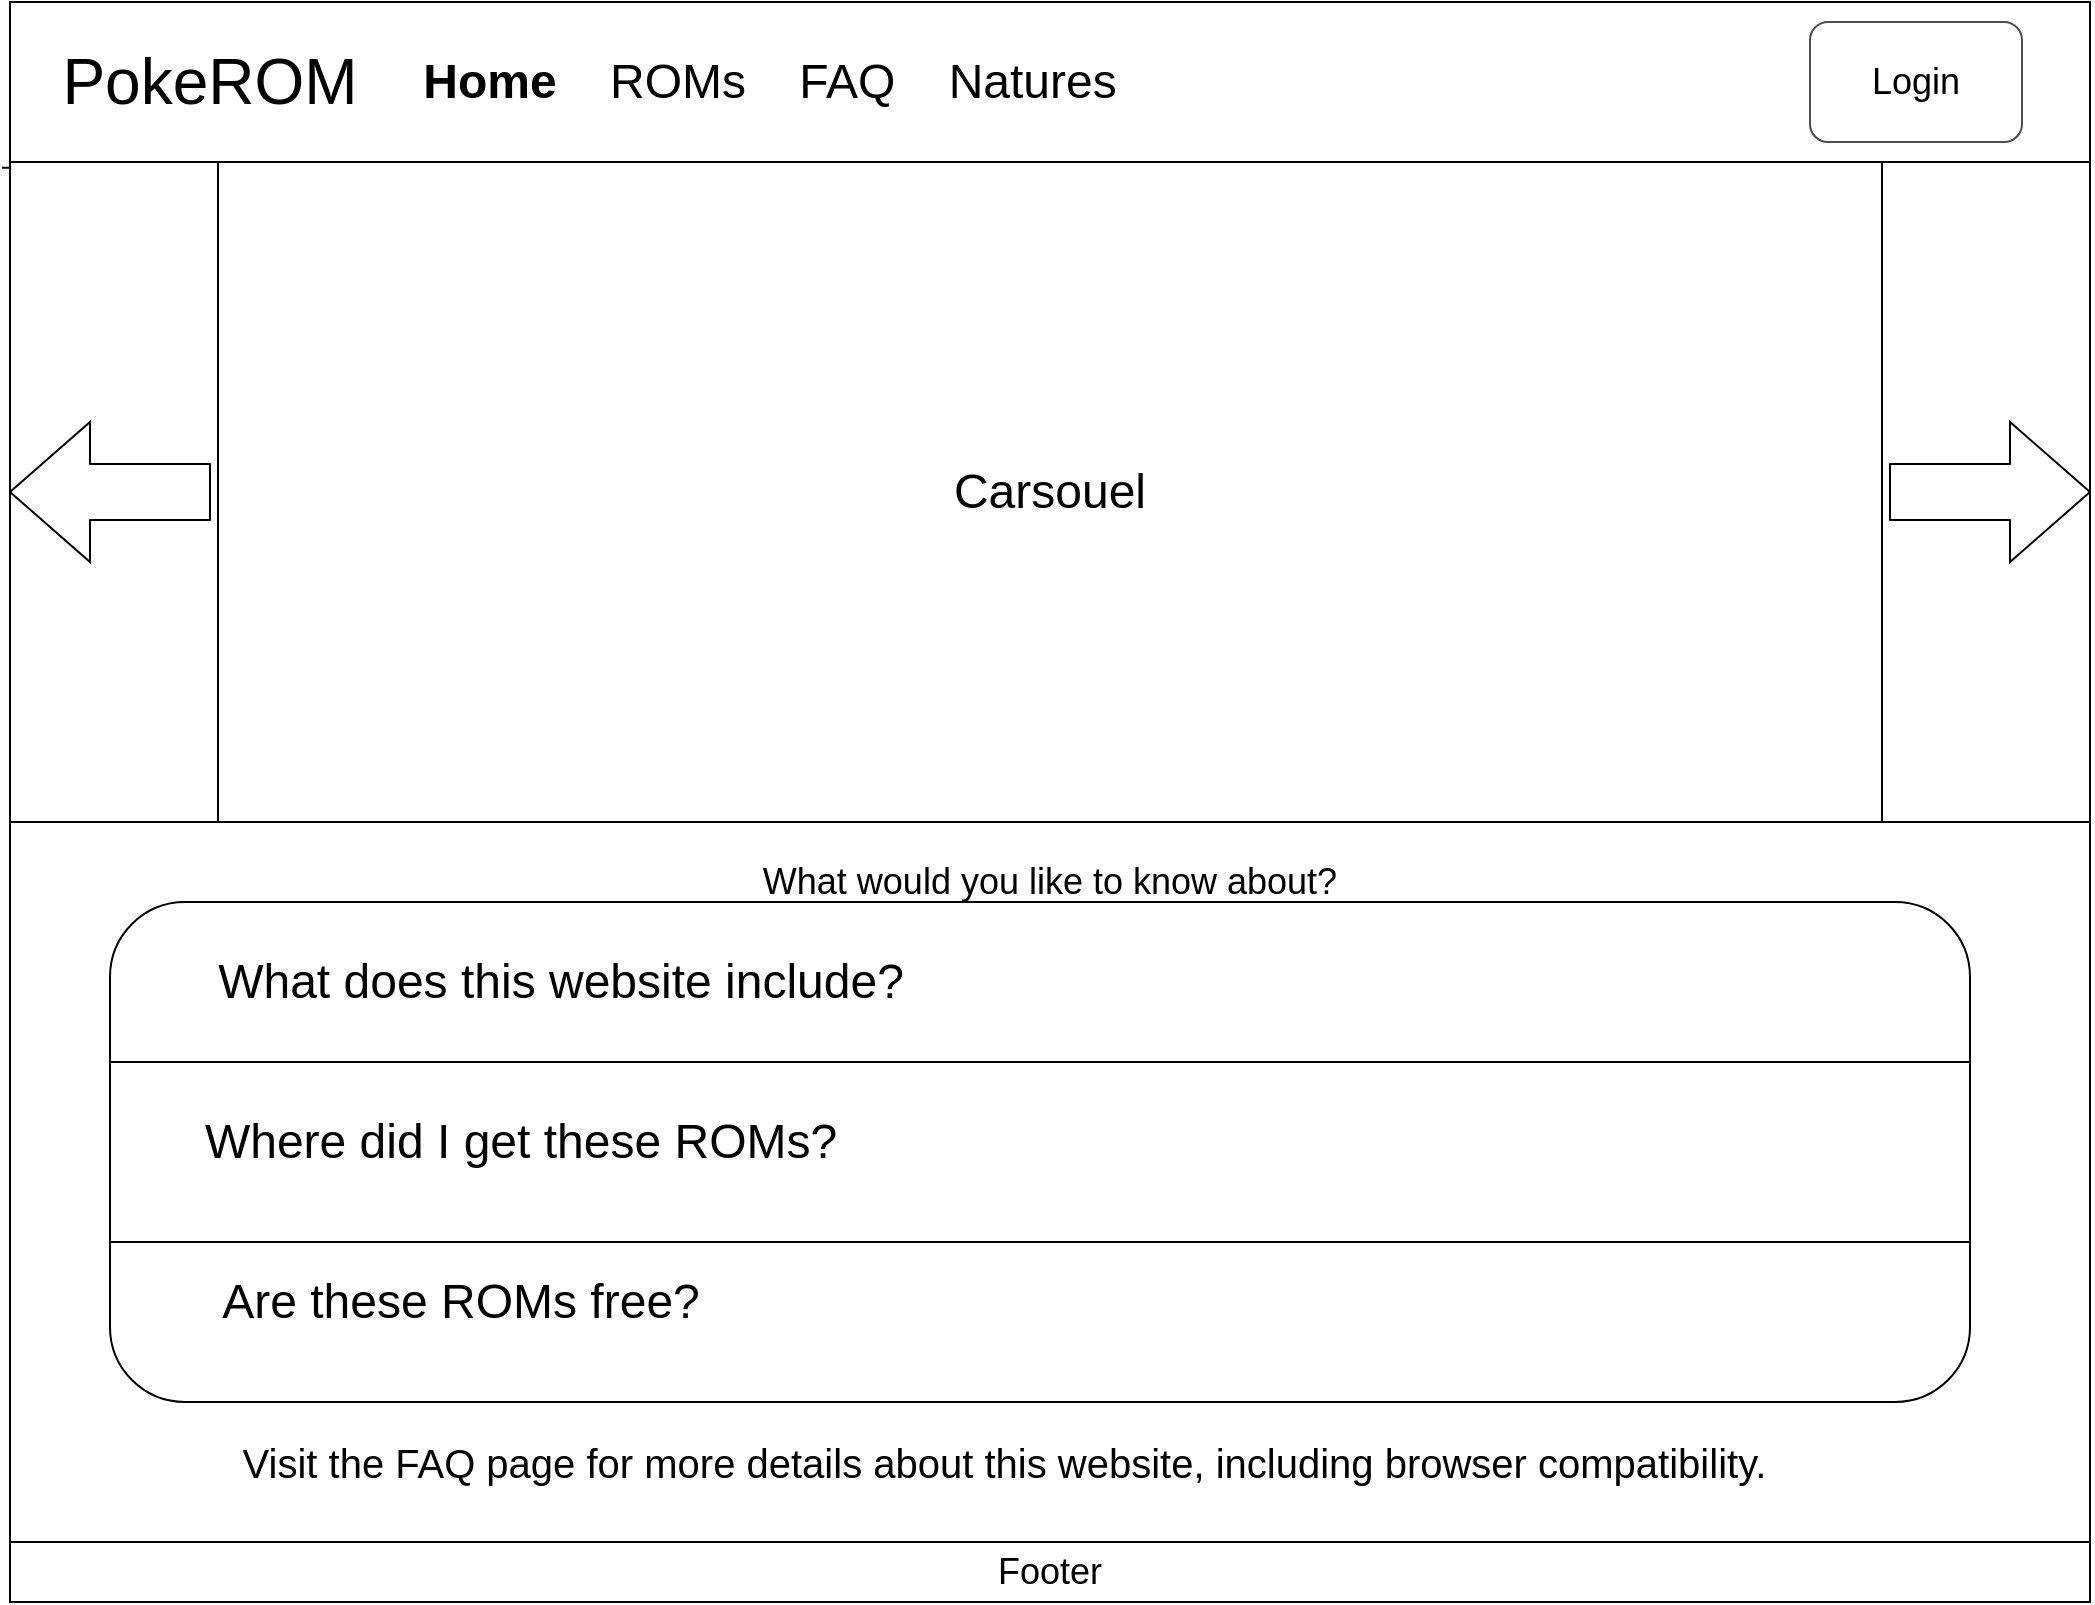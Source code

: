 <mxfile version="10.8.0" type="device"><diagram id="HBEicuW6e-Zb2R65MJX0" name="Home Page"><mxGraphModel dx="1394" dy="824" grid="1" gridSize="10" guides="1" tooltips="1" connect="1" arrows="1" fold="1" page="1" pageScale="1" pageWidth="1100" pageHeight="850" math="0" shadow="0"><root><mxCell id="0"/><mxCell id="1" parent="0"/><mxCell id="3mbRL1gvjARY0FLo8sV9-1" value="" style="rounded=0;whiteSpace=wrap;html=1;" parent="1" vertex="1"><mxGeometry x="20" y="20" width="1040" height="800" as="geometry"/></mxCell><mxCell id="3mbRL1gvjARY0FLo8sV9-4" value="" style="endArrow=none;html=1;entryX=-0.004;entryY=0.104;entryDx=0;entryDy=0;entryPerimeter=0;" parent="1" edge="1"><mxGeometry width="50" height="50" relative="1" as="geometry"><mxPoint x="1060" y="103" as="sourcePoint"/><mxPoint x="16" y="102.857" as="targetPoint"/></mxGeometry></mxCell><mxCell id="3mbRL1gvjARY0FLo8sV9-5" value="&lt;font style=&quot;font-size: 32px&quot;&gt;PokeROM&lt;/font&gt;" style="text;html=1;strokeColor=none;fillColor=none;align=center;verticalAlign=middle;whiteSpace=wrap;rounded=0;" parent="1" vertex="1"><mxGeometry x="40" y="40" width="160" height="40" as="geometry"/></mxCell><mxCell id="3mbRL1gvjARY0FLo8sV9-6" value="&lt;font style=&quot;font-size: 24px&quot;&gt;&lt;b&gt;Home&amp;nbsp; &amp;nbsp; &lt;/b&gt;ROMs&amp;nbsp; &amp;nbsp; FAQ&amp;nbsp; &amp;nbsp; Natures&lt;/font&gt;" style="text;html=1;strokeColor=none;fillColor=none;align=center;verticalAlign=middle;whiteSpace=wrap;rounded=0;" parent="1" vertex="1"><mxGeometry x="200" y="40" width="400" height="40" as="geometry"/></mxCell><mxCell id="3mbRL1gvjARY0FLo8sV9-7" value="&lt;font color=&quot;#000000&quot; style=&quot;font-size: 18px&quot;&gt;Login&lt;/font&gt;" style="rounded=1;html=1;shadow=0;dashed=0;whiteSpace=wrap;fontSize=10;fillColor=#FFFFFF;align=center;strokeColor=#4D4D4D;fontColor=#ffffff;" parent="1" vertex="1"><mxGeometry x="920" y="30" width="106" height="60" as="geometry"/></mxCell><mxCell id="3mbRL1gvjARY0FLo8sV9-14" value="&lt;font style=&quot;font-size: 24px&quot;&gt;Carsouel&lt;/font&gt;" style="shape=process;whiteSpace=wrap;html=1;backgroundOutline=1;fillColor=#FFFFFF;" parent="1" vertex="1"><mxGeometry x="20" y="100" width="1040" height="330" as="geometry"/></mxCell><mxCell id="3mbRL1gvjARY0FLo8sV9-15" value="" style="html=1;shadow=0;dashed=0;align=center;verticalAlign=middle;shape=mxgraph.arrows2.arrow;dy=0.6;dx=40;notch=0;fillColor=#FFFFFF;" parent="1" vertex="1"><mxGeometry x="960" y="230" width="100" height="70" as="geometry"/></mxCell><mxCell id="3mbRL1gvjARY0FLo8sV9-16" value="" style="html=1;shadow=0;dashed=0;align=center;verticalAlign=middle;shape=mxgraph.arrows2.arrow;dy=0.6;dx=40;flipH=1;notch=0;fillColor=#FFFFFF;" parent="1" vertex="1"><mxGeometry x="20" y="230" width="100" height="70" as="geometry"/></mxCell><mxCell id="3mbRL1gvjARY0FLo8sV9-17" value="" style="rounded=1;whiteSpace=wrap;html=1;fillColor=#FFFFFF;" parent="1" vertex="1"><mxGeometry x="70" y="470" width="930" height="250" as="geometry"/></mxCell><mxCell id="3mbRL1gvjARY0FLo8sV9-18" value="" style="rounded=0;whiteSpace=wrap;html=1;fillColor=#FFFFFF;" parent="1" vertex="1"><mxGeometry x="70" y="550" width="930" height="90" as="geometry"/></mxCell><mxCell id="3mbRL1gvjARY0FLo8sV9-19" value="&lt;span style=&quot;font-weight: normal&quot;&gt;What does this website include?&lt;/span&gt;" style="text;strokeColor=none;fillColor=none;html=1;fontSize=24;fontStyle=1;verticalAlign=middle;align=center;" parent="1" vertex="1"><mxGeometry x="110" y="490" width="370" height="40" as="geometry"/></mxCell><mxCell id="3mbRL1gvjARY0FLo8sV9-20" value="&lt;span style=&quot;font-weight: normal&quot;&gt;Where did I get these ROMs?&lt;/span&gt;" style="text;strokeColor=none;fillColor=none;html=1;fontSize=24;fontStyle=1;verticalAlign=middle;align=center;" parent="1" vertex="1"><mxGeometry x="100" y="570" width="350" height="40" as="geometry"/></mxCell><mxCell id="3mbRL1gvjARY0FLo8sV9-21" value="&lt;span style=&quot;font-weight: normal&quot;&gt;Are these ROMs free?&lt;/span&gt;" style="text;strokeColor=none;fillColor=none;html=1;fontSize=24;fontStyle=1;verticalAlign=middle;align=center;" parent="1" vertex="1"><mxGeometry x="100" y="650" width="290" height="40" as="geometry"/></mxCell><mxCell id="3mbRL1gvjARY0FLo8sV9-22" value="&lt;font style=&quot;font-size: 18px&quot;&gt;What would you like to know about?&lt;/font&gt;" style="text;html=1;strokeColor=none;fillColor=none;align=center;verticalAlign=middle;whiteSpace=wrap;rounded=0;" parent="1" vertex="1"><mxGeometry x="70" y="450" width="940" height="20" as="geometry"/></mxCell><mxCell id="3mbRL1gvjARY0FLo8sV9-24" value="&lt;font style=&quot;font-size: 20px&quot;&gt;Visit the FAQ page for more details about this website, including browser compatibility.&amp;nbsp;&lt;/font&gt;" style="text;html=1;strokeColor=none;fillColor=none;align=center;verticalAlign=middle;whiteSpace=wrap;rounded=0;" parent="1" vertex="1"><mxGeometry x="90" y="740" width="860" height="20" as="geometry"/></mxCell><mxCell id="tjdAdMnjsNi_I3C6q7o8-1" value="&lt;font style=&quot;font-size: 18px&quot;&gt;Footer&lt;/font&gt;" style="rounded=0;whiteSpace=wrap;html=1;fillColor=#FFFFFF;" parent="1" vertex="1"><mxGeometry x="20" y="790" width="1040" height="30" as="geometry"/></mxCell></root></mxGraphModel></diagram><diagram id="i5MH9DyHpkx6FnUdG-32" name="ROMs Page"><mxGraphModel dx="1394" dy="824" grid="1" gridSize="10" guides="1" tooltips="1" connect="1" arrows="1" fold="1" page="1" pageScale="1" pageWidth="1100" pageHeight="850" math="0" shadow="0"><root><mxCell id="DZGdxHDIxZ8UVdqy2DmJ-0"/><mxCell id="DZGdxHDIxZ8UVdqy2DmJ-1" parent="DZGdxHDIxZ8UVdqy2DmJ-0"/><mxCell id="jPOB6s2ysSFc5Ia2NdVV-0" value="" style="rounded=0;whiteSpace=wrap;html=1;" parent="DZGdxHDIxZ8UVdqy2DmJ-1" vertex="1"><mxGeometry x="20" y="20" width="1040" height="800" as="geometry"/></mxCell><mxCell id="jPOB6s2ysSFc5Ia2NdVV-1" value="" style="endArrow=none;html=1;entryX=-0.004;entryY=0.104;entryDx=0;entryDy=0;entryPerimeter=0;" parent="DZGdxHDIxZ8UVdqy2DmJ-1" edge="1"><mxGeometry width="50" height="50" relative="1" as="geometry"><mxPoint x="1060" y="103.0" as="sourcePoint"/><mxPoint x="16" y="102.857" as="targetPoint"/></mxGeometry></mxCell><mxCell id="jPOB6s2ysSFc5Ia2NdVV-2" value="&lt;font style=&quot;font-size: 32px&quot;&gt;PokeROM&lt;/font&gt;" style="text;html=1;strokeColor=none;fillColor=none;align=center;verticalAlign=middle;whiteSpace=wrap;rounded=0;" parent="DZGdxHDIxZ8UVdqy2DmJ-1" vertex="1"><mxGeometry x="40" y="40" width="160" height="40" as="geometry"/></mxCell><mxCell id="jPOB6s2ysSFc5Ia2NdVV-3" value="&lt;font style=&quot;font-size: 24px&quot;&gt;Home&amp;nbsp; &amp;nbsp; &lt;b&gt;ROMs&amp;nbsp; &amp;nbsp; &lt;/b&gt;FAQ&amp;nbsp; &amp;nbsp; Natures&lt;/font&gt;" style="text;html=1;strokeColor=none;fillColor=none;align=center;verticalAlign=middle;whiteSpace=wrap;rounded=0;" parent="DZGdxHDIxZ8UVdqy2DmJ-1" vertex="1"><mxGeometry x="200" y="40" width="400" height="40" as="geometry"/></mxCell><mxCell id="jPOB6s2ysSFc5Ia2NdVV-4" value="&lt;font color=&quot;#000000&quot; style=&quot;font-size: 18px&quot;&gt;Logout&lt;/font&gt;" style="rounded=1;html=1;shadow=0;dashed=0;whiteSpace=wrap;fontSize=10;fillColor=#FFFFFF;align=center;strokeColor=#4D4D4D;fontColor=#ffffff;" parent="DZGdxHDIxZ8UVdqy2DmJ-1" vertex="1"><mxGeometry x="920" y="30" width="106" height="60" as="geometry"/></mxCell><mxCell id="jHBLXKIAFgyJB7I-NuQN-0" value="" style="rounded=1;whiteSpace=wrap;html=1;fillColor=#FFFFFF;" parent="DZGdxHDIxZ8UVdqy2DmJ-1" vertex="1"><mxGeometry x="220" y="164.5" width="260" height="260" as="geometry"/></mxCell><mxCell id="jHBLXKIAFgyJB7I-NuQN-5" value="" style="rounded=1;whiteSpace=wrap;html=1;fillColor=#FFFFFF;" parent="DZGdxHDIxZ8UVdqy2DmJ-1" vertex="1"><mxGeometry x="590" y="160" width="260" height="260" as="geometry"/></mxCell><mxCell id="jHBLXKIAFgyJB7I-NuQN-6" value="" style="rounded=1;whiteSpace=wrap;html=1;fillColor=#FFFFFF;" parent="DZGdxHDIxZ8UVdqy2DmJ-1" vertex="1"><mxGeometry x="220" y="450" width="260" height="260" as="geometry"/></mxCell><mxCell id="jHBLXKIAFgyJB7I-NuQN-7" value="" style="rounded=1;whiteSpace=wrap;html=1;fillColor=#FFFFFF;" parent="DZGdxHDIxZ8UVdqy2DmJ-1" vertex="1"><mxGeometry x="590" y="450" width="260" height="260" as="geometry"/></mxCell><mxCell id="jHBLXKIAFgyJB7I-NuQN-8" value="" style="rounded=1;whiteSpace=wrap;html=1;fillColor=#FFFFFF;" parent="DZGdxHDIxZ8UVdqy2DmJ-1" vertex="1"><mxGeometry x="170" y="740" width="750" height="40" as="geometry"/></mxCell><mxCell id="jHBLXKIAFgyJB7I-NuQN-9" value="&lt;h1&gt;ROM 1&lt;/h1&gt;&lt;div style=&quot;font-size: 20px&quot;&gt;&lt;ul&gt;&lt;li&gt;&lt;div&gt;Image&lt;/div&gt;&lt;/li&gt;&lt;li&gt;&lt;div&gt;&lt;span&gt;Details&lt;/span&gt;&lt;/div&gt;&lt;/li&gt;&lt;/ul&gt;&lt;/div&gt;" style="text;html=1;strokeColor=none;fillColor=none;spacing=5;spacingTop=-20;whiteSpace=wrap;overflow=hidden;rounded=0;" parent="DZGdxHDIxZ8UVdqy2DmJ-1" vertex="1"><mxGeometry x="255" y="205" width="190" height="120" as="geometry"/></mxCell><mxCell id="jHBLXKIAFgyJB7I-NuQN-10" value="&lt;h1&gt;ROM 2&lt;/h1&gt;&lt;div style=&quot;font-size: 20px&quot;&gt;&lt;ul&gt;&lt;li&gt;&lt;div&gt;Image&lt;/div&gt;&lt;/li&gt;&lt;li&gt;&lt;div&gt;&lt;span&gt;Details&lt;/span&gt;&lt;/div&gt;&lt;/li&gt;&lt;/ul&gt;&lt;/div&gt;" style="text;html=1;strokeColor=none;fillColor=none;spacing=5;spacingTop=-20;whiteSpace=wrap;overflow=hidden;rounded=0;" parent="DZGdxHDIxZ8UVdqy2DmJ-1" vertex="1"><mxGeometry x="625" y="205" width="190" height="120" as="geometry"/></mxCell><mxCell id="jHBLXKIAFgyJB7I-NuQN-11" value="&lt;h1&gt;ROM 3&lt;/h1&gt;&lt;div style=&quot;font-size: 20px&quot;&gt;&lt;ul&gt;&lt;li&gt;&lt;div&gt;Image&lt;/div&gt;&lt;/li&gt;&lt;li&gt;&lt;div&gt;&lt;span&gt;Details&lt;/span&gt;&lt;/div&gt;&lt;/li&gt;&lt;/ul&gt;&lt;/div&gt;" style="text;html=1;strokeColor=none;fillColor=none;spacing=5;spacingTop=-20;whiteSpace=wrap;overflow=hidden;rounded=0;" parent="DZGdxHDIxZ8UVdqy2DmJ-1" vertex="1"><mxGeometry x="255" y="520" width="190" height="120" as="geometry"/></mxCell><mxCell id="jHBLXKIAFgyJB7I-NuQN-12" value="&lt;h1&gt;ROM 4&lt;/h1&gt;&lt;div style=&quot;font-size: 20px&quot;&gt;&lt;ul&gt;&lt;li&gt;&lt;div&gt;Image&lt;/div&gt;&lt;/li&gt;&lt;li&gt;&lt;div&gt;&lt;span&gt;Details&lt;/span&gt;&lt;/div&gt;&lt;/li&gt;&lt;/ul&gt;&lt;/div&gt;" style="text;html=1;strokeColor=none;fillColor=none;spacing=5;spacingTop=-20;whiteSpace=wrap;overflow=hidden;rounded=0;" parent="DZGdxHDIxZ8UVdqy2DmJ-1" vertex="1"><mxGeometry x="625" y="520" width="190" height="120" as="geometry"/></mxCell><mxCell id="jHBLXKIAFgyJB7I-NuQN-13" value="" style="rounded=0;whiteSpace=wrap;html=1;fillColor=#FFFFFF;" parent="DZGdxHDIxZ8UVdqy2DmJ-1" vertex="1"><mxGeometry x="280" y="740" width="40" height="40" as="geometry"/></mxCell><mxCell id="jHBLXKIAFgyJB7I-NuQN-14" value="" style="rounded=0;whiteSpace=wrap;html=1;fillColor=#FFFFFF;" parent="DZGdxHDIxZ8UVdqy2DmJ-1" vertex="1"><mxGeometry x="360" y="740" width="40" height="40" as="geometry"/></mxCell><mxCell id="jHBLXKIAFgyJB7I-NuQN-15" value="" style="rounded=0;whiteSpace=wrap;html=1;fillColor=#FFFFFF;" parent="DZGdxHDIxZ8UVdqy2DmJ-1" vertex="1"><mxGeometry x="445" y="740" width="40" height="40" as="geometry"/></mxCell><mxCell id="jHBLXKIAFgyJB7I-NuQN-16" value="" style="rounded=0;whiteSpace=wrap;html=1;fillColor=#FFFFFF;" parent="DZGdxHDIxZ8UVdqy2DmJ-1" vertex="1"><mxGeometry x="530" y="740" width="40" height="40" as="geometry"/></mxCell><mxCell id="jHBLXKIAFgyJB7I-NuQN-17" value="" style="rounded=0;whiteSpace=wrap;html=1;fillColor=#FFFFFF;" parent="DZGdxHDIxZ8UVdqy2DmJ-1" vertex="1"><mxGeometry x="615" y="740" width="40" height="40" as="geometry"/></mxCell><mxCell id="jHBLXKIAFgyJB7I-NuQN-18" value="" style="rounded=0;whiteSpace=wrap;html=1;fillColor=#FFFFFF;" parent="DZGdxHDIxZ8UVdqy2DmJ-1" vertex="1"><mxGeometry x="700" y="740" width="40" height="40" as="geometry"/></mxCell><mxCell id="jHBLXKIAFgyJB7I-NuQN-19" value="" style="rounded=0;whiteSpace=wrap;html=1;fillColor=#FFFFFF;" parent="DZGdxHDIxZ8UVdqy2DmJ-1" vertex="1"><mxGeometry x="775" y="740" width="40" height="40" as="geometry"/></mxCell><mxCell id="jHBLXKIAFgyJB7I-NuQN-20" value="&amp;lt;&amp;lt;" style="text;html=1;strokeColor=none;fillColor=none;align=center;verticalAlign=middle;whiteSpace=wrap;rounded=0;" parent="DZGdxHDIxZ8UVdqy2DmJ-1" vertex="1"><mxGeometry x="190" y="750" width="40" height="20" as="geometry"/></mxCell><mxCell id="jHBLXKIAFgyJB7I-NuQN-23" value="1" style="text;html=1;strokeColor=none;fillColor=none;align=center;verticalAlign=middle;whiteSpace=wrap;rounded=0;" parent="DZGdxHDIxZ8UVdqy2DmJ-1" vertex="1"><mxGeometry x="280" y="749" width="40" height="20" as="geometry"/></mxCell><mxCell id="jHBLXKIAFgyJB7I-NuQN-24" value="2" style="text;html=1;strokeColor=none;fillColor=none;align=center;verticalAlign=middle;whiteSpace=wrap;rounded=0;" parent="DZGdxHDIxZ8UVdqy2DmJ-1" vertex="1"><mxGeometry x="320" y="750" width="40" height="20" as="geometry"/></mxCell><mxCell id="jHBLXKIAFgyJB7I-NuQN-25" value="3" style="text;html=1;strokeColor=none;fillColor=none;align=center;verticalAlign=middle;whiteSpace=wrap;rounded=0;" parent="DZGdxHDIxZ8UVdqy2DmJ-1" vertex="1"><mxGeometry x="360" y="750" width="40" height="20" as="geometry"/></mxCell><mxCell id="jHBLXKIAFgyJB7I-NuQN-26" value="4" style="text;html=1;strokeColor=none;fillColor=none;align=center;verticalAlign=middle;whiteSpace=wrap;rounded=0;" parent="DZGdxHDIxZ8UVdqy2DmJ-1" vertex="1"><mxGeometry x="400" y="749" width="40" height="20" as="geometry"/></mxCell><mxCell id="jHBLXKIAFgyJB7I-NuQN-27" value="5" style="text;html=1;strokeColor=none;fillColor=none;align=center;verticalAlign=middle;whiteSpace=wrap;rounded=0;" parent="DZGdxHDIxZ8UVdqy2DmJ-1" vertex="1"><mxGeometry x="445" y="750" width="40" height="20" as="geometry"/></mxCell><mxCell id="jHBLXKIAFgyJB7I-NuQN-28" value="6" style="text;html=1;strokeColor=none;fillColor=none;align=center;verticalAlign=middle;whiteSpace=wrap;rounded=0;" parent="DZGdxHDIxZ8UVdqy2DmJ-1" vertex="1"><mxGeometry x="490" y="750" width="40" height="20" as="geometry"/></mxCell><mxCell id="jHBLXKIAFgyJB7I-NuQN-29" value="7" style="text;html=1;strokeColor=none;fillColor=none;align=center;verticalAlign=middle;whiteSpace=wrap;rounded=0;" parent="DZGdxHDIxZ8UVdqy2DmJ-1" vertex="1"><mxGeometry x="525" y="749" width="40" height="20" as="geometry"/></mxCell><mxCell id="jHBLXKIAFgyJB7I-NuQN-30" value="8" style="text;html=1;strokeColor=none;fillColor=none;align=center;verticalAlign=middle;whiteSpace=wrap;rounded=0;" parent="DZGdxHDIxZ8UVdqy2DmJ-1" vertex="1"><mxGeometry x="570" y="750" width="40" height="20" as="geometry"/></mxCell><mxCell id="jHBLXKIAFgyJB7I-NuQN-31" value="9" style="text;html=1;strokeColor=none;fillColor=none;align=center;verticalAlign=middle;whiteSpace=wrap;rounded=0;" parent="DZGdxHDIxZ8UVdqy2DmJ-1" vertex="1"><mxGeometry x="615" y="750" width="40" height="20" as="geometry"/></mxCell><mxCell id="jHBLXKIAFgyJB7I-NuQN-32" value="10" style="text;html=1;strokeColor=none;fillColor=none;align=center;verticalAlign=middle;whiteSpace=wrap;rounded=0;" parent="DZGdxHDIxZ8UVdqy2DmJ-1" vertex="1"><mxGeometry x="660" y="749" width="40" height="20" as="geometry"/></mxCell><mxCell id="jHBLXKIAFgyJB7I-NuQN-33" value="11" style="text;html=1;strokeColor=none;fillColor=none;align=center;verticalAlign=middle;whiteSpace=wrap;rounded=0;" parent="DZGdxHDIxZ8UVdqy2DmJ-1" vertex="1"><mxGeometry x="695" y="749" width="40" height="20" as="geometry"/></mxCell><mxCell id="jHBLXKIAFgyJB7I-NuQN-34" value="12" style="text;html=1;strokeColor=none;fillColor=none;align=center;verticalAlign=middle;whiteSpace=wrap;rounded=0;" parent="DZGdxHDIxZ8UVdqy2DmJ-1" vertex="1"><mxGeometry x="735" y="753" width="40" height="20" as="geometry"/></mxCell><mxCell id="jHBLXKIAFgyJB7I-NuQN-35" value="13" style="text;html=1;strokeColor=none;fillColor=none;align=center;verticalAlign=middle;whiteSpace=wrap;rounded=0;" parent="DZGdxHDIxZ8UVdqy2DmJ-1" vertex="1"><mxGeometry x="772" y="753" width="40" height="20" as="geometry"/></mxCell><mxCell id="95IIm_PCQzMlPXp2MBdw-0" value="&lt;font style=&quot;font-size: 18px&quot;&gt;Footer&lt;/font&gt;" style="rounded=0;whiteSpace=wrap;html=1;fillColor=#FFFFFF;" parent="DZGdxHDIxZ8UVdqy2DmJ-1" vertex="1"><mxGeometry x="20" y="790" width="1040" height="30" as="geometry"/></mxCell><mxCell id="7Ugmnipzu0nHIawPZBGX-0" value="Next" style="text;html=1;strokeColor=none;fillColor=none;align=center;verticalAlign=middle;whiteSpace=wrap;rounded=0;" parent="DZGdxHDIxZ8UVdqy2DmJ-1" vertex="1"><mxGeometry x="830" y="753" width="30" height="20" as="geometry"/></mxCell><mxCell id="7Ugmnipzu0nHIawPZBGX-2" value="&amp;gt;&amp;gt;" style="rounded=0;whiteSpace=wrap;html=1;fillColor=#FFFFFF;" parent="DZGdxHDIxZ8UVdqy2DmJ-1" vertex="1"><mxGeometry x="870" y="740" width="40" height="40" as="geometry"/></mxCell><mxCell id="7Ugmnipzu0nHIawPZBGX-3" value="&amp;lt;&amp;lt;" style="rounded=0;whiteSpace=wrap;html=1;fillColor=#FFFFFF;" parent="DZGdxHDIxZ8UVdqy2DmJ-1" vertex="1"><mxGeometry x="180" y="740" width="40" height="40" as="geometry"/></mxCell><mxCell id="7Ugmnipzu0nHIawPZBGX-4" value="Prev" style="text;html=1;strokeColor=none;fillColor=none;align=center;verticalAlign=middle;whiteSpace=wrap;rounded=0;" parent="DZGdxHDIxZ8UVdqy2DmJ-1" vertex="1"><mxGeometry x="230" y="753" width="40" height="20" as="geometry"/></mxCell></root></mxGraphModel></diagram><diagram id="3ohcXUWYCQhJrbC4mftE" name="FAQ Page"><mxGraphModel dx="1394" dy="824" grid="1" gridSize="10" guides="1" tooltips="1" connect="1" arrows="1" fold="1" page="1" pageScale="1" pageWidth="1100" pageHeight="850" math="0" shadow="0"><root><mxCell id="s6JfPKIWmXnjqk05nntz-0"/><mxCell id="s6JfPKIWmXnjqk05nntz-1" parent="s6JfPKIWmXnjqk05nntz-0"/><mxCell id="Rj0Y2gSjjar5tYijzAod-0" value="" style="rounded=0;whiteSpace=wrap;html=1;" parent="s6JfPKIWmXnjqk05nntz-1" vertex="1"><mxGeometry x="20" y="20" width="1040" height="800" as="geometry"/></mxCell><mxCell id="Rj0Y2gSjjar5tYijzAod-1" value="" style="endArrow=none;html=1;entryX=-0.004;entryY=0.104;entryDx=0;entryDy=0;entryPerimeter=0;" parent="s6JfPKIWmXnjqk05nntz-1" edge="1"><mxGeometry width="50" height="50" relative="1" as="geometry"><mxPoint x="1060" y="103.0" as="sourcePoint"/><mxPoint x="16" y="102.857" as="targetPoint"/></mxGeometry></mxCell><mxCell id="Rj0Y2gSjjar5tYijzAod-2" value="&lt;font style=&quot;font-size: 32px&quot;&gt;PokeROM&lt;/font&gt;" style="text;html=1;strokeColor=none;fillColor=none;align=center;verticalAlign=middle;whiteSpace=wrap;rounded=0;" parent="s6JfPKIWmXnjqk05nntz-1" vertex="1"><mxGeometry x="40" y="40" width="160" height="40" as="geometry"/></mxCell><mxCell id="Rj0Y2gSjjar5tYijzAod-3" value="&lt;font style=&quot;font-size: 24px&quot;&gt;Home&amp;nbsp; &amp;nbsp; ROMs&amp;nbsp; &amp;nbsp; &lt;b&gt;FAQ&amp;nbsp; &amp;nbsp; &lt;/b&gt;Natures&lt;/font&gt;" style="text;html=1;strokeColor=none;fillColor=none;align=center;verticalAlign=middle;whiteSpace=wrap;rounded=0;" parent="s6JfPKIWmXnjqk05nntz-1" vertex="1"><mxGeometry x="200" y="40" width="400" height="40" as="geometry"/></mxCell><mxCell id="Rj0Y2gSjjar5tYijzAod-4" value="&lt;font color=&quot;#000000&quot; style=&quot;font-size: 18px&quot;&gt;Logout&lt;/font&gt;" style="rounded=1;html=1;shadow=0;dashed=0;whiteSpace=wrap;fontSize=10;fillColor=#FFFFFF;align=center;strokeColor=#4D4D4D;fontColor=#ffffff;" parent="s6JfPKIWmXnjqk05nntz-1" vertex="1"><mxGeometry x="920" y="30" width="106" height="60" as="geometry"/></mxCell><mxCell id="Rj0Y2gSjjar5tYijzAod-38" value="&lt;h1&gt;&lt;font style=&quot;font-size: 44px&quot;&gt;Frequently Asked Questions&lt;/font&gt;&lt;/h1&gt;" style="text;html=1;strokeColor=none;fillColor=none;spacing=5;spacingTop=-20;whiteSpace=wrap;overflow=hidden;rounded=0;" parent="s6JfPKIWmXnjqk05nntz-1" vertex="1"><mxGeometry x="100" y="160" width="680" height="120" as="geometry"/></mxCell><mxCell id="Rj0Y2gSjjar5tYijzAod-39" value="Question:&amp;nbsp;&lt;span&gt;Lorem ipsum dolor sit amet?&lt;/span&gt;" style="text;strokeColor=none;fillColor=none;html=1;fontSize=24;fontStyle=1;verticalAlign=middle;align=center;" parent="s6JfPKIWmXnjqk05nntz-1" vertex="1"><mxGeometry x="140" y="260" width="470" height="40" as="geometry"/></mxCell><mxCell id="Rj0Y2gSjjar5tYijzAod-40" value="Answer" style="text;strokeColor=none;fillColor=none;html=1;fontSize=24;fontStyle=1;verticalAlign=middle;align=center;" parent="s6JfPKIWmXnjqk05nntz-1" vertex="1"><mxGeometry x="140" y="330" width="100" height="40" as="geometry"/></mxCell><mxCell id="Rj0Y2gSjjar5tYijzAod-42" value="&lt;div&gt;&lt;font style=&quot;font-size: 18px&quot;&gt;Lorem ipsum dolor sit, amet consectetur adipisicing elit. Pariatur vero quos illum repudiandae iste provident quam laboriosam sequi! Adipisci dolore qui esse non assumenda, vero aliquam facilis illum eaque aperiam, blanditiis voluptate.&lt;/font&gt;&lt;/div&gt;" style="text;html=1;strokeColor=none;fillColor=none;align=center;verticalAlign=middle;whiteSpace=wrap;rounded=0;" parent="s6JfPKIWmXnjqk05nntz-1" vertex="1"><mxGeometry x="150" y="360" width="700" height="90" as="geometry"/></mxCell><mxCell id="Rj0Y2gSjjar5tYijzAod-45" value="Browser Compatiblity" style="text;strokeColor=none;fillColor=none;html=1;fontSize=24;fontStyle=1;verticalAlign=middle;align=center;" parent="s6JfPKIWmXnjqk05nntz-1" vertex="1"><mxGeometry x="140" y="550" width="270" height="40" as="geometry"/></mxCell><mxCell id="Rj0Y2gSjjar5tYijzAod-46" value="&lt;font style=&quot;font-size: 24px&quot;&gt;.........&lt;/font&gt;" style="text;html=1;strokeColor=none;fillColor=none;align=center;verticalAlign=middle;whiteSpace=wrap;rounded=0;" parent="s6JfPKIWmXnjqk05nntz-1" vertex="1"><mxGeometry x="120" y="490" width="110" height="20" as="geometry"/></mxCell><mxCell id="Rj0Y2gSjjar5tYijzAod-48" value="Chrome" style="html=1;shadow=0;dashed=0;shape=mxgraph.bootstrap.tabTop;fillColor=#ffffff;align=center;fontColor=#000000;strokeColor=#dddddd;rSize=5;whiteSpace=wrap;" parent="s6JfPKIWmXnjqk05nntz-1" vertex="1"><mxGeometry x="152" y="610" width="58" height="40" as="geometry"/></mxCell><mxCell id="Rj0Y2gSjjar5tYijzAod-49" value="&lt;font color=&quot;#000000&quot;&gt;Safari&lt;/font&gt;" style="html=1;shadow=0;dashed=0;shape=mxgraph.bootstrap.topButton;fillColor=#ffffff;strokeColor=none;rSize=5;fontColor=#dddddd;whiteSpace=wrap;" parent="s6JfPKIWmXnjqk05nntz-1" vertex="1"><mxGeometry x="214" y="610" width="100" height="40" as="geometry"/></mxCell><mxCell id="Rj0Y2gSjjar5tYijzAod-50" value="&lt;font color=&quot;#000000&quot;&gt;Opera&lt;/font&gt;" style="html=1;shadow=0;dashed=0;shape=mxgraph.bootstrap.topButton;align=center;fillColor=#ffffff;strokeColor=none;rSize=5;fontColor=#3D8BCD;spacingRight=30;whiteSpace=wrap;" parent="s6JfPKIWmXnjqk05nntz-1" vertex="1"><mxGeometry x="318" y="610" width="74" height="40" as="geometry"/></mxCell><mxCell id="Rj0Y2gSjjar5tYijzAod-51" value="" style="html=1;shadow=0;dashed=0;shape=mxgraph.bootstrap.rrect;rSize=8;fillColor=#999999;strokeColor=none;fontColor=#ffffff;perimeter=none;whiteSpace=wrap;" parent="Rj0Y2gSjjar5tYijzAod-50" vertex="1"><mxGeometry x="1" y="0.5" width="1" height="16" relative="1" as="geometry"><mxPoint x="-37" y="-7" as="offset"/></mxGeometry></mxCell><mxCell id="Rj0Y2gSjjar5tYijzAod-54" value="" style="shape=line;strokeColor=#dddddd;fillColor=#FFFFFF;" parent="s6JfPKIWmXnjqk05nntz-1" vertex="1"><mxGeometry x="210" y="645" width="412" height="10" as="geometry"/></mxCell><mxCell id="Rj0Y2gSjjar5tYijzAod-55" value="&lt;font color=&quot;#000000&quot;&gt;Firefox&lt;/font&gt;" style="html=1;shadow=0;dashed=0;shape=mxgraph.bootstrap.topButton;fillColor=#ffffff;strokeColor=none;rSize=5;fontColor=#dddddd;whiteSpace=wrap;" parent="s6JfPKIWmXnjqk05nntz-1" vertex="1"><mxGeometry x="361" y="610" width="100" height="40" as="geometry"/></mxCell><mxCell id="Rj0Y2gSjjar5tYijzAod-56" value="&lt;font color=&quot;#000000&quot;&gt;Edge&lt;/font&gt;" style="html=1;shadow=0;dashed=0;shape=mxgraph.bootstrap.topButton;fillColor=#ffffff;strokeColor=none;rSize=5;fontColor=#dddddd;whiteSpace=wrap;" parent="s6JfPKIWmXnjqk05nntz-1" vertex="1"><mxGeometry x="432" y="610" width="100" height="40" as="geometry"/></mxCell><mxCell id="Rj0Y2gSjjar5tYijzAod-57" value="&lt;font color=&quot;#000000&quot;&gt;Internet Explorer&lt;/font&gt;" style="html=1;shadow=0;dashed=0;shape=mxgraph.bootstrap.topButton;fillColor=#ffffff;strokeColor=none;rSize=5;fontColor=#dddddd;whiteSpace=wrap;" parent="s6JfPKIWmXnjqk05nntz-1" vertex="1"><mxGeometry x="512" y="610" width="110" height="40" as="geometry"/></mxCell><mxCell id="Rj0Y2gSjjar5tYijzAod-58" value="&lt;div&gt;Lorem ipsum dolor sit amet consectetur adipisicing elit. Ratione dicta repellendus amet incidunt nulla et iste dolorum facilis provident repellat, doloremque consequatur ex necessitatibus!&lt;/div&gt;" style="rounded=1;whiteSpace=wrap;html=1;fillColor=#FFFFFF;" parent="s6JfPKIWmXnjqk05nntz-1" vertex="1"><mxGeometry x="155" y="670" width="465" height="90" as="geometry"/></mxCell><mxCell id="z36PudDZx5WzP94tVZJ8-0" value="&lt;font style=&quot;font-size: 18px&quot;&gt;Footer&lt;/font&gt;" style="rounded=0;whiteSpace=wrap;html=1;fillColor=#FFFFFF;" parent="s6JfPKIWmXnjqk05nntz-1" vertex="1"><mxGeometry x="20" y="790" width="1040" height="30" as="geometry"/></mxCell></root></mxGraphModel></diagram><diagram id="zaQAGjBv074CE4v3pBNm" name="Natures Page"><mxGraphModel dx="1394" dy="824" grid="1" gridSize="10" guides="1" tooltips="1" connect="1" arrows="1" fold="1" page="1" pageScale="1" pageWidth="1100" pageHeight="850" math="0" shadow="0"><root><mxCell id="p0jll26mw37L1RCg-UQK-0"/><mxCell id="p0jll26mw37L1RCg-UQK-1" parent="p0jll26mw37L1RCg-UQK-0"/><mxCell id="bYAAr9_BOWbDsv9zOCKr-0" value="" style="rounded=0;whiteSpace=wrap;html=1;" parent="p0jll26mw37L1RCg-UQK-1" vertex="1"><mxGeometry x="20" y="20" width="1040" height="800" as="geometry"/></mxCell><mxCell id="bYAAr9_BOWbDsv9zOCKr-1" value="" style="endArrow=none;html=1;entryX=-0.004;entryY=0.104;entryDx=0;entryDy=0;entryPerimeter=0;" parent="p0jll26mw37L1RCg-UQK-1" edge="1"><mxGeometry width="50" height="50" relative="1" as="geometry"><mxPoint x="1060" y="103.0" as="sourcePoint"/><mxPoint x="16" y="102.857" as="targetPoint"/></mxGeometry></mxCell><mxCell id="bYAAr9_BOWbDsv9zOCKr-2" value="&lt;font style=&quot;font-size: 32px&quot;&gt;PokeROM&lt;/font&gt;" style="text;html=1;strokeColor=none;fillColor=none;align=center;verticalAlign=middle;whiteSpace=wrap;rounded=0;" parent="p0jll26mw37L1RCg-UQK-1" vertex="1"><mxGeometry x="40" y="40" width="160" height="40" as="geometry"/></mxCell><mxCell id="bYAAr9_BOWbDsv9zOCKr-3" value="&lt;font style=&quot;font-size: 24px&quot;&gt;Home&amp;nbsp; &amp;nbsp; ROMs&amp;nbsp; &amp;nbsp; FAQ&amp;nbsp; &amp;nbsp; &lt;b&gt;Natures&lt;/b&gt;&lt;/font&gt;" style="text;html=1;strokeColor=none;fillColor=none;align=center;verticalAlign=middle;whiteSpace=wrap;rounded=0;" parent="p0jll26mw37L1RCg-UQK-1" vertex="1"><mxGeometry x="200" y="40" width="400" height="40" as="geometry"/></mxCell><mxCell id="bYAAr9_BOWbDsv9zOCKr-4" value="&lt;font color=&quot;#000000&quot; style=&quot;font-size: 18px&quot;&gt;Login&lt;/font&gt;" style="rounded=1;html=1;shadow=0;dashed=0;whiteSpace=wrap;fontSize=10;fillColor=#FFFFFF;align=center;strokeColor=#4D4D4D;fontColor=#ffffff;" parent="p0jll26mw37L1RCg-UQK-1" vertex="1"><mxGeometry x="920" y="30" width="106" height="60" as="geometry"/></mxCell><mxCell id="WvreWJfLZCtlqPmzCaWE-0" value="&lt;font style=&quot;font-size: 18px&quot;&gt;Footer&lt;/font&gt;" style="rounded=0;whiteSpace=wrap;html=1;fillColor=#FFFFFF;" parent="p0jll26mw37L1RCg-UQK-1" vertex="1"><mxGeometry x="20" y="790" width="1040" height="30" as="geometry"/></mxCell><mxCell id="WvreWJfLZCtlqPmzCaWE-1" value="&lt;h1&gt;&lt;font style=&quot;font-size: 32px&quot;&gt;Natures&lt;/font&gt;&lt;/h1&gt;" style="text;html=1;strokeColor=none;fillColor=none;spacing=5;spacingTop=-20;whiteSpace=wrap;overflow=hidden;rounded=0;" parent="p0jll26mw37L1RCg-UQK-1" vertex="1"><mxGeometry x="120" y="155" width="180" height="50" as="geometry"/></mxCell><mxCell id="WvreWJfLZCtlqPmzCaWE-2" value="&lt;table border=&quot;1&quot; width=&quot;100%&quot; height=&quot;100%&quot; style=&quot;width:100%;height:100%;border-collapse:collapse;&quot;&gt;&lt;tr&gt;&lt;td align=&quot;center&quot;&gt;Value 1&lt;/td&gt;&lt;td align=&quot;center&quot;&gt;Value 2&lt;/td&gt;&lt;td align=&quot;center&quot;&gt;Value 3&lt;/td&gt;&lt;/tr&gt;&lt;tr&gt;&lt;td align=&quot;center&quot;&gt;Value 4&lt;/td&gt;&lt;td align=&quot;center&quot;&gt;Value 5&lt;/td&gt;&lt;td align=&quot;center&quot;&gt;Value 6&lt;/td&gt;&lt;/tr&gt;&lt;tr&gt;&lt;td align=&quot;center&quot;&gt;Value 7&lt;/td&gt;&lt;td align=&quot;center&quot;&gt;Value 8&lt;/td&gt;&lt;td align=&quot;center&quot;&gt;Value 9&lt;/td&gt;&lt;/tr&gt;&lt;/table&gt;" style="text;html=1;strokeColor=none;fillColor=none;overflow=fill;" parent="p0jll26mw37L1RCg-UQK-1" vertex="1"><mxGeometry x="110" y="205" width="880" height="515" as="geometry"/></mxCell></root></mxGraphModel></diagram><diagram id="CgDY6j9q6kQOa6-lb39N" name="ROM Info Page"><mxGraphModel dx="1394" dy="824" grid="1" gridSize="10" guides="1" tooltips="1" connect="1" arrows="1" fold="1" page="1" pageScale="1" pageWidth="1100" pageHeight="850" math="0" shadow="0"><root><mxCell id="sDL_FM-fH2xh7aIUMf5c-0"/><mxCell id="sDL_FM-fH2xh7aIUMf5c-1" parent="sDL_FM-fH2xh7aIUMf5c-0"/><mxCell id="IXNW6feRkb2RDTSGvr6e-0" value="" style="rounded=0;whiteSpace=wrap;html=1;" parent="sDL_FM-fH2xh7aIUMf5c-1" vertex="1"><mxGeometry x="20" y="20" width="1040" height="800" as="geometry"/></mxCell><mxCell id="IXNW6feRkb2RDTSGvr6e-1" value="" style="endArrow=none;html=1;entryX=-0.004;entryY=0.104;entryDx=0;entryDy=0;entryPerimeter=0;" parent="sDL_FM-fH2xh7aIUMf5c-1" edge="1"><mxGeometry width="50" height="50" relative="1" as="geometry"><mxPoint x="1060" y="103" as="sourcePoint"/><mxPoint x="16" y="102.857" as="targetPoint"/></mxGeometry></mxCell><mxCell id="IXNW6feRkb2RDTSGvr6e-2" value="&lt;font style=&quot;font-size: 32px&quot;&gt;PokeROM&lt;/font&gt;" style="text;html=1;strokeColor=none;fillColor=none;align=center;verticalAlign=middle;whiteSpace=wrap;rounded=0;" parent="sDL_FM-fH2xh7aIUMf5c-1" vertex="1"><mxGeometry x="40" y="40" width="160" height="40" as="geometry"/></mxCell><mxCell id="IXNW6feRkb2RDTSGvr6e-3" value="&lt;font style=&quot;font-size: 24px&quot;&gt;Home&amp;nbsp; &amp;nbsp; ROMs&amp;nbsp; &amp;nbsp; FAQ&amp;nbsp; &amp;nbsp; Natures&lt;/font&gt;" style="text;html=1;strokeColor=none;fillColor=none;align=center;verticalAlign=middle;whiteSpace=wrap;rounded=0;" parent="sDL_FM-fH2xh7aIUMf5c-1" vertex="1"><mxGeometry x="200" y="40" width="400" height="40" as="geometry"/></mxCell><mxCell id="IXNW6feRkb2RDTSGvr6e-4" value="&lt;font color=&quot;#000000&quot; style=&quot;font-size: 18px&quot;&gt;Logout&lt;/font&gt;" style="rounded=1;html=1;shadow=0;dashed=0;whiteSpace=wrap;fontSize=10;fillColor=#FFFFFF;align=center;strokeColor=#4D4D4D;fontColor=#ffffff;" parent="sDL_FM-fH2xh7aIUMf5c-1" vertex="1"><mxGeometry x="920" y="30" width="106" height="60" as="geometry"/></mxCell><mxCell id="IXNW6feRkb2RDTSGvr6e-5" value="&lt;font style=&quot;font-size: 18px&quot;&gt;Footer&lt;/font&gt;" style="rounded=0;whiteSpace=wrap;html=1;fillColor=#FFFFFF;" parent="sDL_FM-fH2xh7aIUMf5c-1" vertex="1"><mxGeometry x="20" y="790" width="1040" height="30" as="geometry"/></mxCell><mxCell id="IXNW6feRkb2RDTSGvr6e-6" value="&lt;h1&gt;&lt;font style=&quot;font-size: 32px&quot;&gt;ROM Info&lt;/font&gt;&lt;/h1&gt;" style="text;html=1;strokeColor=none;fillColor=none;spacing=5;spacingTop=-20;whiteSpace=wrap;overflow=hidden;rounded=0;" parent="sDL_FM-fH2xh7aIUMf5c-1" vertex="1"><mxGeometry x="460" y="155" width="180" height="50" as="geometry"/></mxCell><mxCell id="IXNW6feRkb2RDTSGvr6e-8" value="&lt;font color=&quot;#000000&quot; style=&quot;font-size: 18px&quot;&gt;Back&lt;/font&gt;" style="rounded=1;html=1;shadow=0;dashed=0;whiteSpace=wrap;fontSize=10;fillColor=#FFFFFF;align=center;strokeColor=#4D4D4D;fontColor=#ffffff;" parent="sDL_FM-fH2xh7aIUMf5c-1" vertex="1"><mxGeometry x="50" y="145" width="106" height="60" as="geometry"/></mxCell><mxCell id="IXNW6feRkb2RDTSGvr6e-10" value="Game Name" style="text;strokeColor=none;fillColor=none;html=1;fontSize=24;fontStyle=1;verticalAlign=middle;align=center;" parent="sDL_FM-fH2xh7aIUMf5c-1" vertex="1"><mxGeometry x="50" y="240.5" width="184" height="40" as="geometry"/></mxCell><mxCell id="IXNW6feRkb2RDTSGvr6e-11" value="" style="aspect=fixed;html=1;perimeter=none;align=center;shadow=0;dashed=0;image;fontSize=12;image=img/lib/mscae/Image.svg;fillColor=#FFFFFF;" parent="sDL_FM-fH2xh7aIUMf5c-1" vertex="1"><mxGeometry x="360" y="311" width="140" height="109" as="geometry"/></mxCell><mxCell id="IXNW6feRkb2RDTSGvr6e-14" value="&lt;font style=&quot;font-size: 30px&quot;&gt;Description&lt;/font&gt;" style="rounded=1;whiteSpace=wrap;html=1;fillColor=#FFFFFF;" parent="sDL_FM-fH2xh7aIUMf5c-1" vertex="1"><mxGeometry x="96" y="480" width="604" height="200" as="geometry"/></mxCell><mxCell id="IXNW6feRkb2RDTSGvr6e-15" value="&lt;font color=&quot;#000000&quot; style=&quot;font-size: 18px&quot;&gt;Download&lt;/font&gt;" style="rounded=1;html=1;shadow=0;dashed=0;whiteSpace=wrap;fontSize=10;fillColor=#FFFFFF;align=center;strokeColor=#4D4D4D;fontColor=#ffffff;" parent="sDL_FM-fH2xh7aIUMf5c-1" vertex="1"><mxGeometry x="96" y="700" width="604" height="60" as="geometry"/></mxCell><mxCell id="IXNW6feRkb2RDTSGvr6e-16" value="&lt;font style=&quot;font-size: 30px&quot;&gt;Game Specs&lt;/font&gt;" style="rounded=1;whiteSpace=wrap;html=1;fillColor=#FFFFFF;" parent="sDL_FM-fH2xh7aIUMf5c-1" vertex="1"><mxGeometry x="740" y="480" width="260" height="120" as="geometry"/></mxCell><mxCell id="IXNW6feRkb2RDTSGvr6e-17" value="&lt;font style=&quot;font-size: 30px&quot;&gt;ROM Specs&lt;/font&gt;" style="rounded=1;whiteSpace=wrap;html=1;fillColor=#FFFFFF;" parent="sDL_FM-fH2xh7aIUMf5c-1" vertex="1"><mxGeometry x="740" y="635" width="260" height="120" as="geometry"/></mxCell><mxCell id="IXNW6feRkb2RDTSGvr6e-18" value="Game Logo" style="text;html=1;strokeColor=none;fillColor=none;align=center;verticalAlign=middle;whiteSpace=wrap;rounded=0;" parent="sDL_FM-fH2xh7aIUMf5c-1" vertex="1"><mxGeometry x="370" y="281" width="130" height="20" as="geometry"/></mxCell></root></mxGraphModel></diagram><diagram id="MpGc3OCNJfHmgHt0oybH" name="Login Page"><mxGraphModel dx="1394" dy="824" grid="1" gridSize="10" guides="1" tooltips="1" connect="1" arrows="1" fold="1" page="1" pageScale="1" pageWidth="1100" pageHeight="850" math="0" shadow="0"><root><mxCell id="Q8f10vq-w2bb8FuXa0EW-0"/><mxCell id="Q8f10vq-w2bb8FuXa0EW-1" parent="Q8f10vq-w2bb8FuXa0EW-0"/><mxCell id="oN-RT-zgwVcUwVi63-Vr-0" value="" style="rounded=0;whiteSpace=wrap;html=1;" parent="Q8f10vq-w2bb8FuXa0EW-1" vertex="1"><mxGeometry x="20" y="20" width="1040" height="800" as="geometry"/></mxCell><mxCell id="oN-RT-zgwVcUwVi63-Vr-1" value="" style="endArrow=none;html=1;entryX=-0.004;entryY=0.104;entryDx=0;entryDy=0;entryPerimeter=0;" parent="Q8f10vq-w2bb8FuXa0EW-1" edge="1"><mxGeometry width="50" height="50" relative="1" as="geometry"><mxPoint x="1060" y="103" as="sourcePoint"/><mxPoint x="16" y="102.857" as="targetPoint"/></mxGeometry></mxCell><mxCell id="oN-RT-zgwVcUwVi63-Vr-2" value="&lt;font style=&quot;font-size: 32px&quot;&gt;PokeROM&lt;/font&gt;" style="text;html=1;strokeColor=none;fillColor=none;align=center;verticalAlign=middle;whiteSpace=wrap;rounded=0;" parent="Q8f10vq-w2bb8FuXa0EW-1" vertex="1"><mxGeometry x="40" y="40" width="160" height="40" as="geometry"/></mxCell><mxCell id="oN-RT-zgwVcUwVi63-Vr-3" value="&lt;font style=&quot;font-size: 24px&quot;&gt;Home&amp;nbsp; &amp;nbsp; ROMs&amp;nbsp; &amp;nbsp; FAQ&amp;nbsp; &amp;nbsp; Natures&lt;/font&gt;" style="text;html=1;strokeColor=none;fillColor=none;align=center;verticalAlign=middle;whiteSpace=wrap;rounded=0;" parent="Q8f10vq-w2bb8FuXa0EW-1" vertex="1"><mxGeometry x="200" y="40" width="400" height="40" as="geometry"/></mxCell><mxCell id="oN-RT-zgwVcUwVi63-Vr-5" value="&lt;font style=&quot;font-size: 18px&quot;&gt;Footer&lt;/font&gt;" style="rounded=0;whiteSpace=wrap;html=1;fillColor=#FFFFFF;" parent="Q8f10vq-w2bb8FuXa0EW-1" vertex="1"><mxGeometry x="20" y="790" width="1040" height="30" as="geometry"/></mxCell><mxCell id="oN-RT-zgwVcUwVi63-Vr-8" value="Login" style="text;strokeColor=none;fillColor=none;html=1;fontSize=24;fontStyle=1;verticalAlign=middle;align=center;" parent="Q8f10vq-w2bb8FuXa0EW-1" vertex="1"><mxGeometry x="490" y="150" width="100" height="40" as="geometry"/></mxCell><mxCell id="oN-RT-zgwVcUwVi63-Vr-9" value="" style="rounded=1;whiteSpace=wrap;html=1;fillColor=#FFFFFF;" parent="Q8f10vq-w2bb8FuXa0EW-1" vertex="1"><mxGeometry x="370" y="230" width="370" height="270" as="geometry"/></mxCell><mxCell id="oN-RT-zgwVcUwVi63-Vr-10" value="" style="rounded=1;whiteSpace=wrap;html=1;fillColor=#FFFFFF;" parent="Q8f10vq-w2bb8FuXa0EW-1" vertex="1"><mxGeometry x="420" y="280" width="270" height="40" as="geometry"/></mxCell><mxCell id="oN-RT-zgwVcUwVi63-Vr-11" value="&lt;font style=&quot;font-size: 18px&quot;&gt;Username&lt;/font&gt;" style="text;html=1;strokeColor=none;fillColor=none;align=center;verticalAlign=middle;whiteSpace=wrap;rounded=0;" parent="Q8f10vq-w2bb8FuXa0EW-1" vertex="1"><mxGeometry x="420" y="249" width="100" height="20" as="geometry"/></mxCell><mxCell id="oN-RT-zgwVcUwVi63-Vr-20" value="" style="rounded=1;whiteSpace=wrap;html=1;fillColor=#FFFFFF;" parent="Q8f10vq-w2bb8FuXa0EW-1" vertex="1"><mxGeometry x="420" y="370" width="270" height="40" as="geometry"/></mxCell><mxCell id="oN-RT-zgwVcUwVi63-Vr-21" value="&lt;font style=&quot;font-size: 18px&quot;&gt;Password&lt;/font&gt;" style="text;html=1;strokeColor=none;fillColor=none;align=center;verticalAlign=middle;whiteSpace=wrap;rounded=0;" parent="Q8f10vq-w2bb8FuXa0EW-1" vertex="1"><mxGeometry x="420" y="335" width="100" height="20" as="geometry"/></mxCell><mxCell id="ls6DXtMkyslBt0pJ9fW6-0" value="&lt;font color=&quot;#000000&quot; style=&quot;font-size: 18px&quot;&gt;Login&lt;/font&gt;" style="rounded=1;html=1;shadow=0;dashed=0;whiteSpace=wrap;fontSize=10;fillColor=#FFFFFF;align=center;strokeColor=#4D4D4D;fontColor=#ffffff;" parent="Q8f10vq-w2bb8FuXa0EW-1" vertex="1"><mxGeometry x="496.5" y="423.5" width="106" height="60" as="geometry"/></mxCell></root></mxGraphModel></diagram><diagram id="0kiuMS-dqYXW0D80aH0H" name="404 Not Found Page"><mxGraphModel dx="1394" dy="824" grid="1" gridSize="10" guides="1" tooltips="1" connect="1" arrows="1" fold="1" page="1" pageScale="1" pageWidth="1100" pageHeight="850" math="0" shadow="0"><root><mxCell id="LcyN8hg-9nj7-50itdIa-0"/><mxCell id="LcyN8hg-9nj7-50itdIa-1" parent="LcyN8hg-9nj7-50itdIa-0"/><mxCell id="iFsx3O58PROTHA4AVo6C-0" value="" style="rounded=0;whiteSpace=wrap;html=1;" parent="LcyN8hg-9nj7-50itdIa-1" vertex="1"><mxGeometry x="20" y="20" width="1040" height="800" as="geometry"/></mxCell><mxCell id="iFsx3O58PROTHA4AVo6C-1" value="" style="endArrow=none;html=1;entryX=-0.004;entryY=0.104;entryDx=0;entryDy=0;entryPerimeter=0;" parent="LcyN8hg-9nj7-50itdIa-1" edge="1"><mxGeometry width="50" height="50" relative="1" as="geometry"><mxPoint x="1060" y="103" as="sourcePoint"/><mxPoint x="16" y="102.857" as="targetPoint"/></mxGeometry></mxCell><mxCell id="iFsx3O58PROTHA4AVo6C-2" value="&lt;font style=&quot;font-size: 32px&quot;&gt;PokeROM&lt;/font&gt;" style="text;html=1;strokeColor=none;fillColor=none;align=center;verticalAlign=middle;whiteSpace=wrap;rounded=0;" parent="LcyN8hg-9nj7-50itdIa-1" vertex="1"><mxGeometry x="40" y="40" width="160" height="40" as="geometry"/></mxCell><mxCell id="iFsx3O58PROTHA4AVo6C-3" value="&lt;font style=&quot;font-size: 24px&quot;&gt;Home&amp;nbsp; &amp;nbsp; ROMs&amp;nbsp; &amp;nbsp; FAQ&amp;nbsp; &amp;nbsp; Natures&lt;/font&gt;" style="text;html=1;strokeColor=none;fillColor=none;align=center;verticalAlign=middle;whiteSpace=wrap;rounded=0;" parent="LcyN8hg-9nj7-50itdIa-1" vertex="1"><mxGeometry x="200" y="40" width="400" height="40" as="geometry"/></mxCell><mxCell id="iFsx3O58PROTHA4AVo6C-4" value="&lt;font style=&quot;font-size: 18px&quot;&gt;Footer&lt;/font&gt;" style="rounded=0;whiteSpace=wrap;html=1;fillColor=#FFFFFF;" parent="LcyN8hg-9nj7-50itdIa-1" vertex="1"><mxGeometry x="20" y="790" width="1040" height="30" as="geometry"/></mxCell><mxCell id="iFsx3O58PROTHA4AVo6C-5" value="&lt;font style=&quot;font-size: 32px&quot;&gt;Error 404: Page Not Found - &quot;/{{pageName}}&quot;&lt;/font&gt;" style="text;strokeColor=none;fillColor=none;html=1;fontSize=24;fontStyle=1;verticalAlign=middle;align=center;" parent="LcyN8hg-9nj7-50itdIa-1" vertex="1"><mxGeometry x="151.5" y="190" width="796" height="40" as="geometry"/></mxCell></root></mxGraphModel></diagram></mxfile>